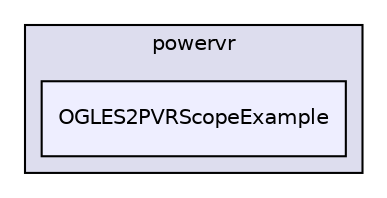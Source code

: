 digraph "PVR/SDK_3.4/Examples/Advanced/PVRScopeExample/OGLES2/BuildDeveloper/Android/src/com/powervr/OGLES2PVRScopeExample" {
  compound=true
  node [ fontsize="10", fontname="Helvetica"];
  edge [ labelfontsize="10", labelfontname="Helvetica"];
  subgraph clusterdir_19231f3c5ee420dac772446f4fbb3474 {
    graph [ bgcolor="#ddddee", pencolor="black", label="powervr" fontname="Helvetica", fontsize="10", URL="dir_19231f3c5ee420dac772446f4fbb3474.html"]
  dir_96de024ee0801aec5826edd3a0b99839 [shape=box, label="OGLES2PVRScopeExample", style="filled", fillcolor="#eeeeff", pencolor="black", URL="dir_96de024ee0801aec5826edd3a0b99839.html"];
  }
}
